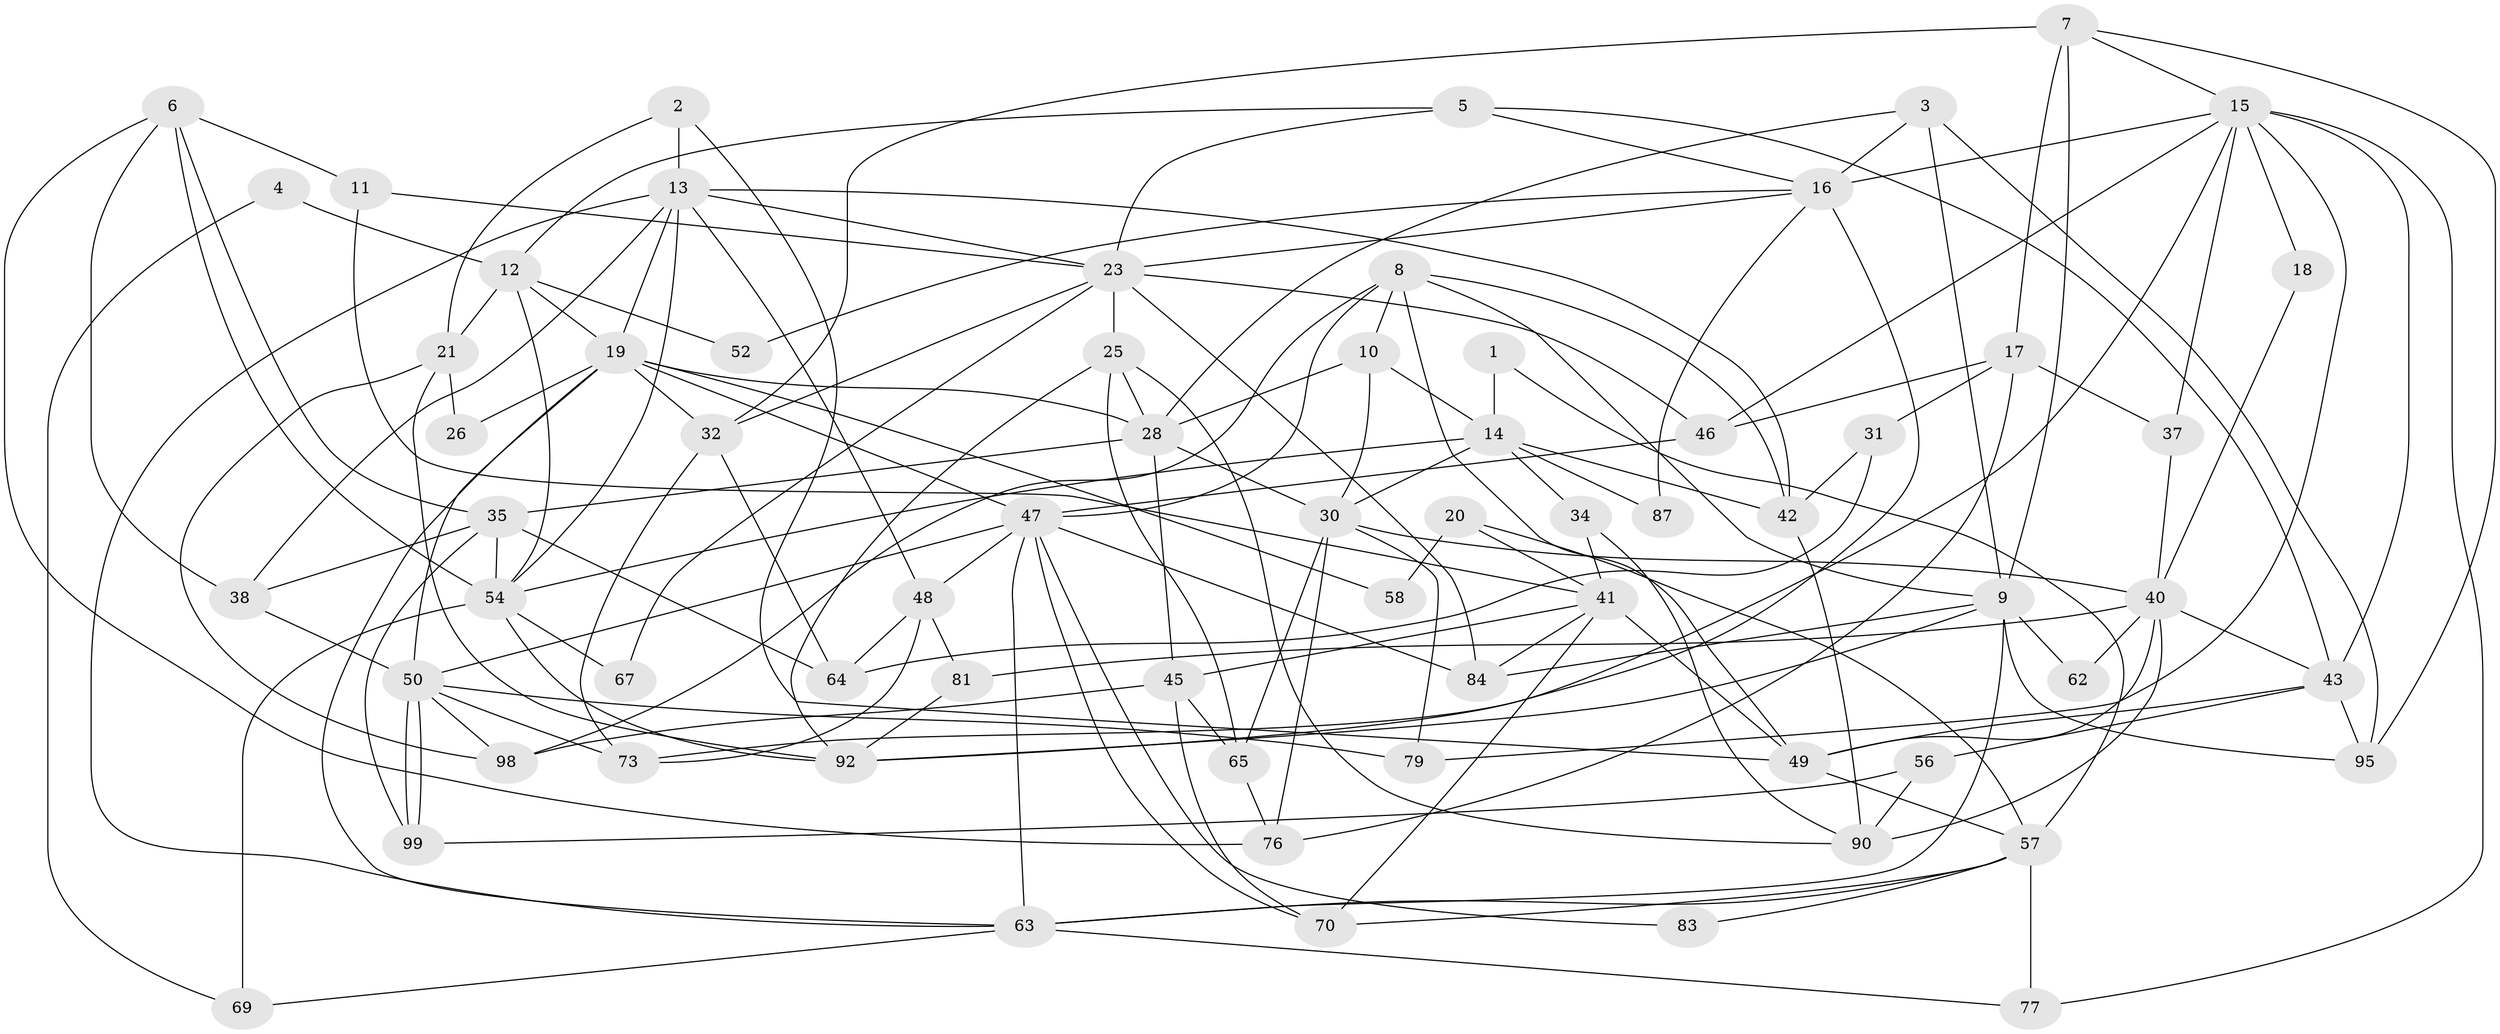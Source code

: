 // original degree distribution, {2: 0.13, 3: 0.26, 4: 0.32, 5: 0.12, 7: 0.06, 6: 0.11}
// Generated by graph-tools (version 1.1) at 2025/38/02/21/25 10:38:59]
// undirected, 67 vertices, 160 edges
graph export_dot {
graph [start="1"]
  node [color=gray90,style=filled];
  1;
  2;
  3 [super="+24"];
  4;
  5 [super="+55"];
  6 [super="+59"];
  7 [super="+61"];
  8 [super="+72"];
  9 [super="+27"];
  10 [super="+39"];
  11;
  12 [super="+71"];
  13 [super="+91"];
  14 [super="+66"];
  15 [super="+29"];
  16 [super="+44"];
  17 [super="+22"];
  18;
  19 [super="+100"];
  20;
  21;
  23 [super="+94"];
  25 [super="+36"];
  26;
  28 [super="+33"];
  30 [super="+80"];
  31;
  32 [super="+51"];
  34;
  35 [super="+89"];
  37;
  38;
  40 [super="+68"];
  41 [super="+74"];
  42 [super="+85"];
  43;
  45 [super="+88"];
  46;
  47 [super="+53"];
  48;
  49;
  50 [super="+60"];
  52;
  54 [super="+97"];
  56;
  57 [super="+86"];
  58;
  62;
  63;
  64;
  65;
  67;
  69;
  70 [super="+75"];
  73 [super="+82"];
  76;
  77 [super="+78"];
  79;
  81;
  83;
  84;
  87;
  90 [super="+96"];
  92 [super="+93"];
  95;
  98;
  99;
  1 -- 14;
  1 -- 57;
  2 -- 13;
  2 -- 49;
  2 -- 21;
  3 -- 28;
  3 -- 9;
  3 -- 95;
  3 -- 16;
  4 -- 69;
  4 -- 12;
  5 -- 12;
  5 -- 16;
  5 -- 43;
  5 -- 23;
  6 -- 76;
  6 -- 38;
  6 -- 54;
  6 -- 35;
  6 -- 11;
  7 -- 95;
  7 -- 9;
  7 -- 15;
  7 -- 17;
  7 -- 32;
  8 -- 47;
  8 -- 49;
  8 -- 98;
  8 -- 42;
  8 -- 9;
  8 -- 10;
  9 -- 92;
  9 -- 95;
  9 -- 84;
  9 -- 62;
  9 -- 63;
  10 -- 28;
  10 -- 14 [weight=2];
  10 -- 30;
  11 -- 23;
  11 -- 41;
  12 -- 21;
  12 -- 54;
  12 -- 19;
  12 -- 52;
  13 -- 48;
  13 -- 38;
  13 -- 42;
  13 -- 23;
  13 -- 54;
  13 -- 19;
  13 -- 63;
  14 -- 54;
  14 -- 30;
  14 -- 34;
  14 -- 87;
  14 -- 42;
  15 -- 43;
  15 -- 37;
  15 -- 73;
  15 -- 79;
  15 -- 16;
  15 -- 18;
  15 -- 46;
  15 -- 77;
  16 -- 23 [weight=2];
  16 -- 52;
  16 -- 87;
  16 -- 92;
  17 -- 76;
  17 -- 31;
  17 -- 37;
  17 -- 46;
  18 -- 40;
  19 -- 50;
  19 -- 26;
  19 -- 47;
  19 -- 58;
  19 -- 63;
  19 -- 28;
  19 -- 32;
  20 -- 41;
  20 -- 58;
  20 -- 57;
  21 -- 98;
  21 -- 26;
  21 -- 92;
  23 -- 46;
  23 -- 32;
  23 -- 25;
  23 -- 67;
  23 -- 84;
  25 -- 28;
  25 -- 90;
  25 -- 65;
  25 -- 92;
  28 -- 35;
  28 -- 30;
  28 -- 45;
  30 -- 40;
  30 -- 65;
  30 -- 76;
  30 -- 79;
  31 -- 64;
  31 -- 42;
  32 -- 64;
  32 -- 73;
  34 -- 90;
  34 -- 41;
  35 -- 38;
  35 -- 54;
  35 -- 99 [weight=2];
  35 -- 64;
  37 -- 40;
  38 -- 50;
  40 -- 62;
  40 -- 81;
  40 -- 90;
  40 -- 49;
  40 -- 43;
  41 -- 84;
  41 -- 49;
  41 -- 70;
  41 -- 45;
  42 -- 90;
  43 -- 95;
  43 -- 49;
  43 -- 56;
  45 -- 65;
  45 -- 70;
  45 -- 98;
  46 -- 47;
  47 -- 70;
  47 -- 83;
  47 -- 48;
  47 -- 84;
  47 -- 63;
  47 -- 50;
  48 -- 81;
  48 -- 64;
  48 -- 73;
  49 -- 57;
  50 -- 99;
  50 -- 99;
  50 -- 98;
  50 -- 73;
  50 -- 79;
  54 -- 67;
  54 -- 69;
  54 -- 92;
  56 -- 99;
  56 -- 90;
  57 -- 70;
  57 -- 83;
  57 -- 63;
  57 -- 77;
  63 -- 69;
  63 -- 77;
  65 -- 76;
  81 -- 92;
}
